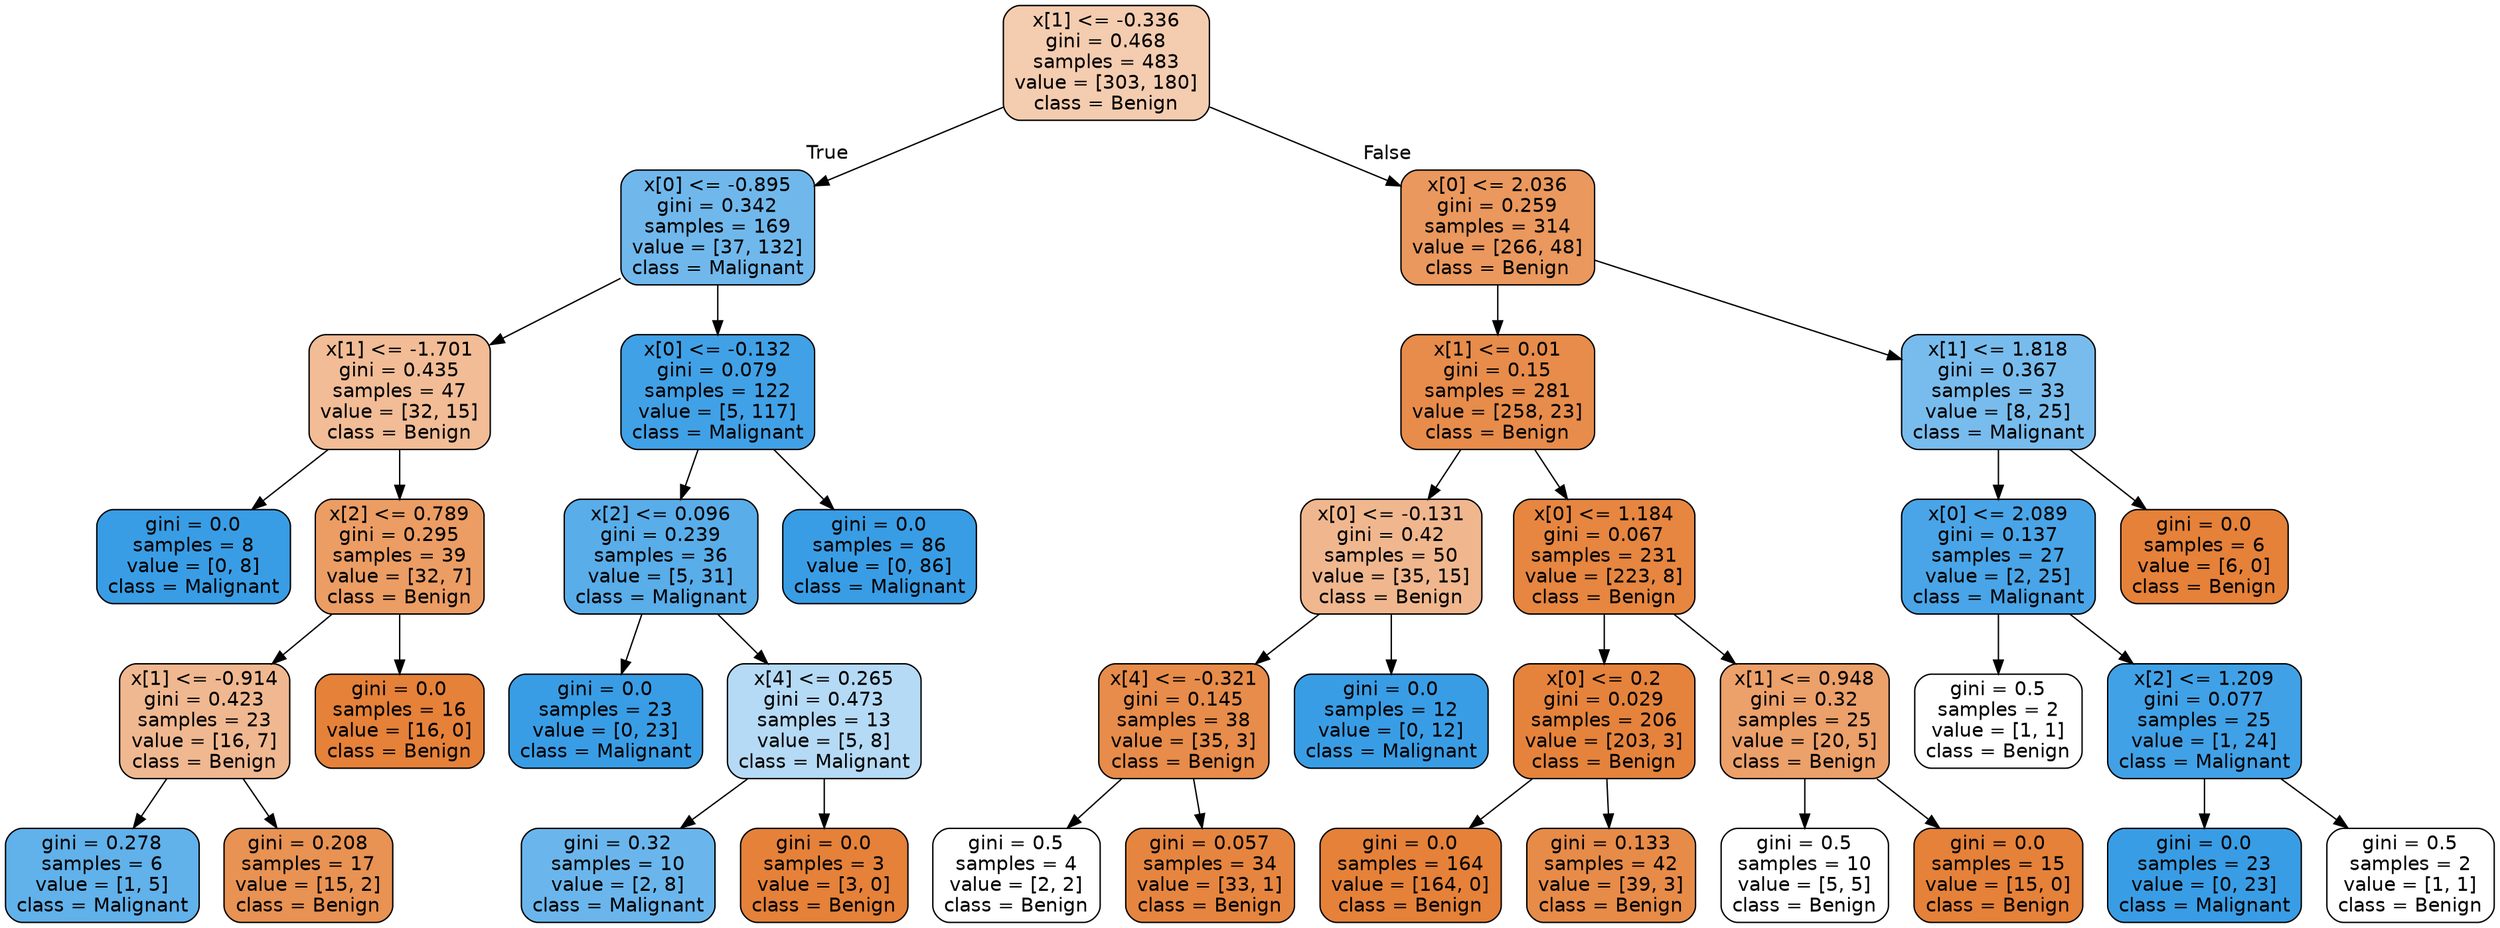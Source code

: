 digraph Tree {
node [shape=box, style="filled, rounded", color="black", fontname="helvetica"] ;
edge [fontname="helvetica"] ;
0 [label="x[1] <= -0.336\ngini = 0.468\nsamples = 483\nvalue = [303, 180]\nclass = Benign", fillcolor="#f4ccaf"] ;
1 [label="x[0] <= -0.895\ngini = 0.342\nsamples = 169\nvalue = [37, 132]\nclass = Malignant", fillcolor="#70b8ec"] ;
0 -> 1 [labeldistance=2.5, labelangle=45, headlabel="True"] ;
2 [label="x[1] <= -1.701\ngini = 0.435\nsamples = 47\nvalue = [32, 15]\nclass = Benign", fillcolor="#f1bc96"] ;
1 -> 2 ;
3 [label="gini = 0.0\nsamples = 8\nvalue = [0, 8]\nclass = Malignant", fillcolor="#399de5"] ;
2 -> 3 ;
4 [label="x[2] <= 0.789\ngini = 0.295\nsamples = 39\nvalue = [32, 7]\nclass = Benign", fillcolor="#eb9d64"] ;
2 -> 4 ;
5 [label="x[1] <= -0.914\ngini = 0.423\nsamples = 23\nvalue = [16, 7]\nclass = Benign", fillcolor="#f0b890"] ;
4 -> 5 ;
6 [label="gini = 0.278\nsamples = 6\nvalue = [1, 5]\nclass = Malignant", fillcolor="#61b1ea"] ;
5 -> 6 ;
7 [label="gini = 0.208\nsamples = 17\nvalue = [15, 2]\nclass = Benign", fillcolor="#e89253"] ;
5 -> 7 ;
8 [label="gini = 0.0\nsamples = 16\nvalue = [16, 0]\nclass = Benign", fillcolor="#e58139"] ;
4 -> 8 ;
9 [label="x[0] <= -0.132\ngini = 0.079\nsamples = 122\nvalue = [5, 117]\nclass = Malignant", fillcolor="#41a1e6"] ;
1 -> 9 ;
10 [label="x[2] <= 0.096\ngini = 0.239\nsamples = 36\nvalue = [5, 31]\nclass = Malignant", fillcolor="#59ade9"] ;
9 -> 10 ;
11 [label="gini = 0.0\nsamples = 23\nvalue = [0, 23]\nclass = Malignant", fillcolor="#399de5"] ;
10 -> 11 ;
12 [label="x[4] <= 0.265\ngini = 0.473\nsamples = 13\nvalue = [5, 8]\nclass = Malignant", fillcolor="#b5daf5"] ;
10 -> 12 ;
13 [label="gini = 0.32\nsamples = 10\nvalue = [2, 8]\nclass = Malignant", fillcolor="#6ab6ec"] ;
12 -> 13 ;
14 [label="gini = 0.0\nsamples = 3\nvalue = [3, 0]\nclass = Benign", fillcolor="#e58139"] ;
12 -> 14 ;
15 [label="gini = 0.0\nsamples = 86\nvalue = [0, 86]\nclass = Malignant", fillcolor="#399de5"] ;
9 -> 15 ;
16 [label="x[0] <= 2.036\ngini = 0.259\nsamples = 314\nvalue = [266, 48]\nclass = Benign", fillcolor="#ea985d"] ;
0 -> 16 [labeldistance=2.5, labelangle=-45, headlabel="False"] ;
17 [label="x[1] <= 0.01\ngini = 0.15\nsamples = 281\nvalue = [258, 23]\nclass = Benign", fillcolor="#e78c4b"] ;
16 -> 17 ;
18 [label="x[0] <= -0.131\ngini = 0.42\nsamples = 50\nvalue = [35, 15]\nclass = Benign", fillcolor="#f0b78e"] ;
17 -> 18 ;
19 [label="x[4] <= -0.321\ngini = 0.145\nsamples = 38\nvalue = [35, 3]\nclass = Benign", fillcolor="#e78c4a"] ;
18 -> 19 ;
20 [label="gini = 0.5\nsamples = 4\nvalue = [2, 2]\nclass = Benign", fillcolor="#ffffff"] ;
19 -> 20 ;
21 [label="gini = 0.057\nsamples = 34\nvalue = [33, 1]\nclass = Benign", fillcolor="#e6853f"] ;
19 -> 21 ;
22 [label="gini = 0.0\nsamples = 12\nvalue = [0, 12]\nclass = Malignant", fillcolor="#399de5"] ;
18 -> 22 ;
23 [label="x[0] <= 1.184\ngini = 0.067\nsamples = 231\nvalue = [223, 8]\nclass = Benign", fillcolor="#e68640"] ;
17 -> 23 ;
24 [label="x[0] <= 0.2\ngini = 0.029\nsamples = 206\nvalue = [203, 3]\nclass = Benign", fillcolor="#e5833c"] ;
23 -> 24 ;
25 [label="gini = 0.0\nsamples = 164\nvalue = [164, 0]\nclass = Benign", fillcolor="#e58139"] ;
24 -> 25 ;
26 [label="gini = 0.133\nsamples = 42\nvalue = [39, 3]\nclass = Benign", fillcolor="#e78b48"] ;
24 -> 26 ;
27 [label="x[1] <= 0.948\ngini = 0.32\nsamples = 25\nvalue = [20, 5]\nclass = Benign", fillcolor="#eca06a"] ;
23 -> 27 ;
28 [label="gini = 0.5\nsamples = 10\nvalue = [5, 5]\nclass = Benign", fillcolor="#ffffff"] ;
27 -> 28 ;
29 [label="gini = 0.0\nsamples = 15\nvalue = [15, 0]\nclass = Benign", fillcolor="#e58139"] ;
27 -> 29 ;
30 [label="x[1] <= 1.818\ngini = 0.367\nsamples = 33\nvalue = [8, 25]\nclass = Malignant", fillcolor="#78bced"] ;
16 -> 30 ;
31 [label="x[0] <= 2.089\ngini = 0.137\nsamples = 27\nvalue = [2, 25]\nclass = Malignant", fillcolor="#49a5e7"] ;
30 -> 31 ;
32 [label="gini = 0.5\nsamples = 2\nvalue = [1, 1]\nclass = Benign", fillcolor="#ffffff"] ;
31 -> 32 ;
33 [label="x[2] <= 1.209\ngini = 0.077\nsamples = 25\nvalue = [1, 24]\nclass = Malignant", fillcolor="#41a1e6"] ;
31 -> 33 ;
34 [label="gini = 0.0\nsamples = 23\nvalue = [0, 23]\nclass = Malignant", fillcolor="#399de5"] ;
33 -> 34 ;
35 [label="gini = 0.5\nsamples = 2\nvalue = [1, 1]\nclass = Benign", fillcolor="#ffffff"] ;
33 -> 35 ;
36 [label="gini = 0.0\nsamples = 6\nvalue = [6, 0]\nclass = Benign", fillcolor="#e58139"] ;
30 -> 36 ;
}